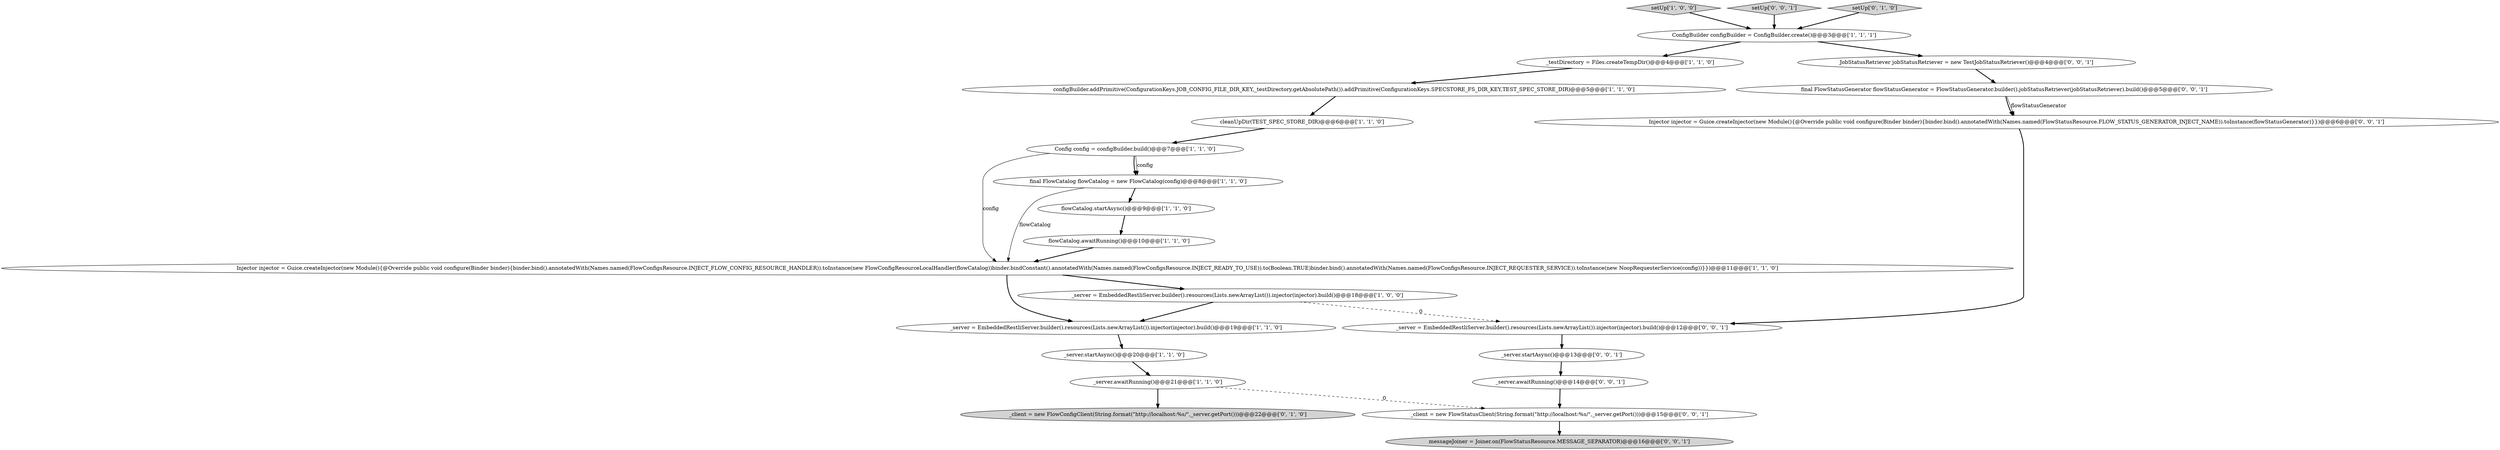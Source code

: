 digraph {
8 [style = filled, label = "_server.awaitRunning()@@@21@@@['1', '1', '0']", fillcolor = white, shape = ellipse image = "AAA0AAABBB1BBB"];
6 [style = filled, label = "Injector injector = Guice.createInjector(new Module(){@Override public void configure(Binder binder){binder.bind().annotatedWith(Names.named(FlowConfigsResource.INJECT_FLOW_CONFIG_RESOURCE_HANDLER)).toInstance(new FlowConfigResourceLocalHandler(flowCatalog))binder.bindConstant().annotatedWith(Names.named(FlowConfigsResource.INJECT_READY_TO_USE)).to(Boolean.TRUE)binder.bind().annotatedWith(Names.named(FlowConfigsResource.INJECT_REQUESTER_SERVICE)).toInstance(new NoopRequesterService(config))}})@@@11@@@['1', '1', '0']", fillcolor = white, shape = ellipse image = "AAA0AAABBB1BBB"];
4 [style = filled, label = "setUp['1', '0', '0']", fillcolor = lightgray, shape = diamond image = "AAA0AAABBB1BBB"];
17 [style = filled, label = "_server.awaitRunning()@@@14@@@['0', '0', '1']", fillcolor = white, shape = ellipse image = "AAA0AAABBB3BBB"];
18 [style = filled, label = "_client = new FlowStatusClient(String.format(\"http://localhost:%s/\",_server.getPort()))@@@15@@@['0', '0', '1']", fillcolor = white, shape = ellipse image = "AAA0AAABBB3BBB"];
1 [style = filled, label = "_server = EmbeddedRestliServer.builder().resources(Lists.newArrayList()).injector(injector).build()@@@19@@@['1', '1', '0']", fillcolor = white, shape = ellipse image = "AAA0AAABBB1BBB"];
16 [style = filled, label = "_server = EmbeddedRestliServer.builder().resources(Lists.newArrayList()).injector(injector).build()@@@12@@@['0', '0', '1']", fillcolor = white, shape = ellipse image = "AAA0AAABBB3BBB"];
22 [style = filled, label = "setUp['0', '0', '1']", fillcolor = lightgray, shape = diamond image = "AAA0AAABBB3BBB"];
20 [style = filled, label = "final FlowStatusGenerator flowStatusGenerator = FlowStatusGenerator.builder().jobStatusRetriever(jobStatusRetriever).build()@@@5@@@['0', '0', '1']", fillcolor = white, shape = ellipse image = "AAA0AAABBB3BBB"];
2 [style = filled, label = "_server.startAsync()@@@20@@@['1', '1', '0']", fillcolor = white, shape = ellipse image = "AAA0AAABBB1BBB"];
0 [style = filled, label = "_server = EmbeddedRestliServer.builder().resources(Lists.newArrayList()).injector(injector).build()@@@18@@@['1', '0', '0']", fillcolor = white, shape = ellipse image = "AAA0AAABBB1BBB"];
7 [style = filled, label = "flowCatalog.awaitRunning()@@@10@@@['1', '1', '0']", fillcolor = white, shape = ellipse image = "AAA0AAABBB1BBB"];
11 [style = filled, label = "cleanUpDir(TEST_SPEC_STORE_DIR)@@@6@@@['1', '1', '0']", fillcolor = white, shape = ellipse image = "AAA0AAABBB1BBB"];
21 [style = filled, label = "_server.startAsync()@@@13@@@['0', '0', '1']", fillcolor = white, shape = ellipse image = "AAA0AAABBB3BBB"];
10 [style = filled, label = "_testDirectory = Files.createTempDir()@@@4@@@['1', '1', '0']", fillcolor = white, shape = ellipse image = "AAA0AAABBB1BBB"];
3 [style = filled, label = "ConfigBuilder configBuilder = ConfigBuilder.create()@@@3@@@['1', '1', '1']", fillcolor = white, shape = ellipse image = "AAA0AAABBB1BBB"];
23 [style = filled, label = "Injector injector = Guice.createInjector(new Module(){@Override public void configure(Binder binder){binder.bind().annotatedWith(Names.named(FlowStatusResource.FLOW_STATUS_GENERATOR_INJECT_NAME)).toInstance(flowStatusGenerator)}})@@@6@@@['0', '0', '1']", fillcolor = white, shape = ellipse image = "AAA0AAABBB3BBB"];
15 [style = filled, label = "setUp['0', '1', '0']", fillcolor = lightgray, shape = diamond image = "AAA0AAABBB2BBB"];
9 [style = filled, label = "configBuilder.addPrimitive(ConfigurationKeys.JOB_CONFIG_FILE_DIR_KEY,_testDirectory.getAbsolutePath()).addPrimitive(ConfigurationKeys.SPECSTORE_FS_DIR_KEY,TEST_SPEC_STORE_DIR)@@@5@@@['1', '1', '0']", fillcolor = white, shape = ellipse image = "AAA0AAABBB1BBB"];
12 [style = filled, label = "Config config = configBuilder.build()@@@7@@@['1', '1', '0']", fillcolor = white, shape = ellipse image = "AAA0AAABBB1BBB"];
24 [style = filled, label = "JobStatusRetriever jobStatusRetriever = new TestJobStatusRetriever()@@@4@@@['0', '0', '1']", fillcolor = white, shape = ellipse image = "AAA0AAABBB3BBB"];
14 [style = filled, label = "_client = new FlowConfigClient(String.format(\"http://localhost:%s/\",_server.getPort()))@@@22@@@['0', '1', '0']", fillcolor = lightgray, shape = ellipse image = "AAA0AAABBB2BBB"];
19 [style = filled, label = "messageJoiner = Joiner.on(FlowStatusResource.MESSAGE_SEPARATOR)@@@16@@@['0', '0', '1']", fillcolor = lightgray, shape = ellipse image = "AAA0AAABBB3BBB"];
13 [style = filled, label = "flowCatalog.startAsync()@@@9@@@['1', '1', '0']", fillcolor = white, shape = ellipse image = "AAA0AAABBB1BBB"];
5 [style = filled, label = "final FlowCatalog flowCatalog = new FlowCatalog(config)@@@8@@@['1', '1', '0']", fillcolor = white, shape = ellipse image = "AAA0AAABBB1BBB"];
5->6 [style = solid, label="flowCatalog"];
3->10 [style = bold, label=""];
3->24 [style = bold, label=""];
8->14 [style = bold, label=""];
20->23 [style = bold, label=""];
13->7 [style = bold, label=""];
9->11 [style = bold, label=""];
11->12 [style = bold, label=""];
8->18 [style = dashed, label="0"];
24->20 [style = bold, label=""];
10->9 [style = bold, label=""];
22->3 [style = bold, label=""];
6->0 [style = bold, label=""];
21->17 [style = bold, label=""];
7->6 [style = bold, label=""];
23->16 [style = bold, label=""];
0->1 [style = bold, label=""];
5->13 [style = bold, label=""];
2->8 [style = bold, label=""];
20->23 [style = solid, label="flowStatusGenerator"];
0->16 [style = dashed, label="0"];
12->5 [style = bold, label=""];
16->21 [style = bold, label=""];
18->19 [style = bold, label=""];
15->3 [style = bold, label=""];
12->6 [style = solid, label="config"];
12->5 [style = solid, label="config"];
4->3 [style = bold, label=""];
6->1 [style = bold, label=""];
1->2 [style = bold, label=""];
17->18 [style = bold, label=""];
}
